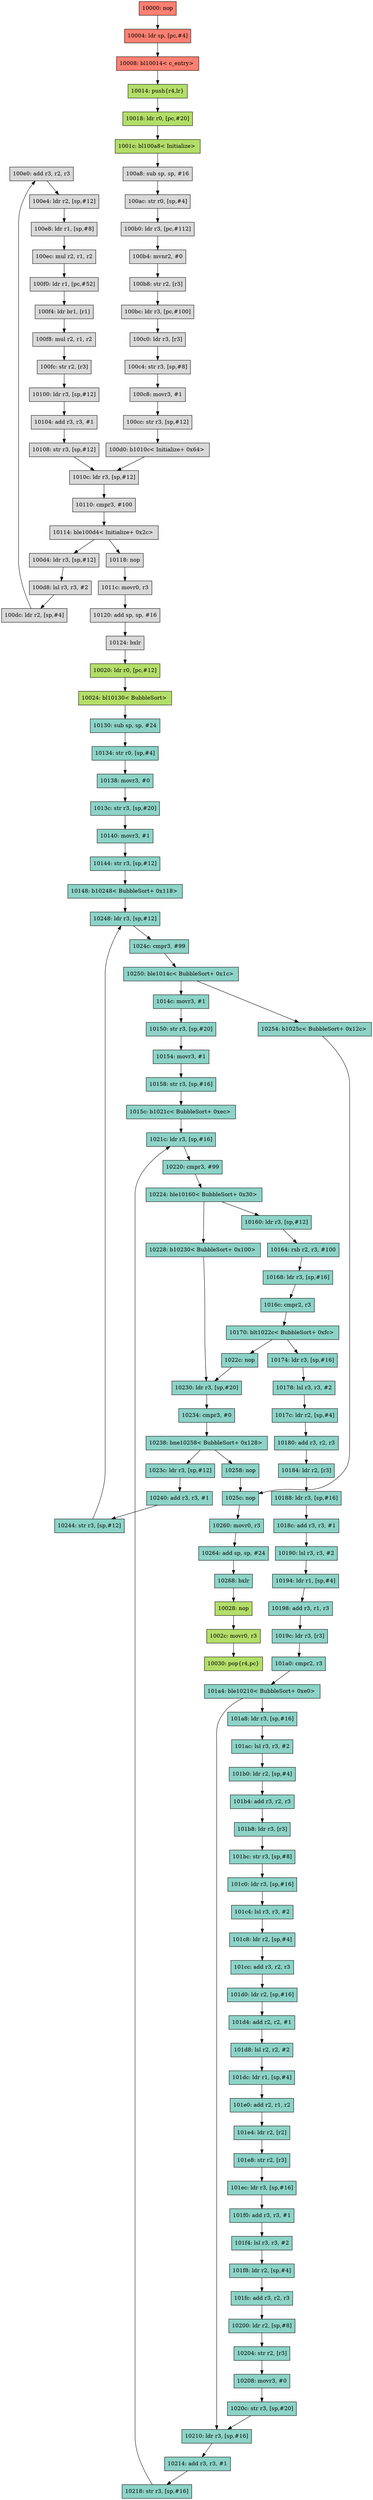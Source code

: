 digraph G {
  "100e0_75CE42" [style=filled shape=rectangle color=black fillcolor="/set312/9" label ="100e0: add r3, r2, r3"]
  "10180_73D48A" [style=filled shape=rectangle color=black fillcolor="/set312/1" label ="10180: add r3, r2, r3"]
  "10240_73D48A" [style=filled shape=rectangle color=black fillcolor="/set312/1" label ="10240: add r3, r3, #1"]
  "10130_73D48A" [style=filled shape=rectangle color=black fillcolor="/set312/1" label ="10130: sub sp, sp, #24"]
  "10000_542A03" [style=filled shape=rectangle color=black fillcolor="/set312/4" label ="10000: nop"]
  "10100_75CE42" [style=filled shape=rectangle color=black fillcolor="/set312/9" label ="10100: ldr r3, [sp,#12]"]
  "101ac_73D48A" [style=filled shape=rectangle color=black fillcolor="/set312/1" label ="101ac: lsl r3, r3, #2"]
  "101b0_73D48A" [style=filled shape=rectangle color=black fillcolor="/set312/1" label ="101b0: ldr r2, [sp,#4]"]
  "10138_73D48A" [style=filled shape=rectangle color=black fillcolor="/set312/1" label ="10138: movr3, #0"]
  "10104_75CE42" [style=filled shape=rectangle color=black fillcolor="/set312/9" label ="10104: add r3, r3, #1"]
  "10150_73D48A" [style=filled shape=rectangle color=black fillcolor="/set312/1" label ="10150: str r3, [sp,#20]"]
  "100d8_75CE42" [style=filled shape=rectangle color=black fillcolor="/set312/9" label ="100d8: lsl r3, r3, #2"]
  "101cc_73D48A" [style=filled shape=rectangle color=black fillcolor="/set312/1" label ="101cc: add r3, r2, r3"]
  "10268_73D48A" [style=filled shape=rectangle color=black fillcolor="/set312/1" label ="10268: bxlr"]
  "101fc_73D48A" [style=filled shape=rectangle color=black fillcolor="/set312/1" label ="101fc: add r3, r2, r3"]
  "1011c_75CE42" [style=filled shape=rectangle color=black fillcolor="/set312/9" label ="1011c: movr0, r3"]
  "10158_73D48A" [style=filled shape=rectangle color=black fillcolor="/set312/1" label ="10158: str r3, [sp,#16]"]
  "100bc_75CE42" [style=filled shape=rectangle color=black fillcolor="/set312/9" label ="100bc: ldr r3, [pc,#100]"]
  "1015c_73D48A" [style=filled shape=rectangle color=black fillcolor="/set312/1" label ="1015c: b1021c< BubbleSort+ 0xec> "]
  "10188_73D48A" [style=filled shape=rectangle color=black fillcolor="/set312/1" label ="10188: ldr r3, [sp,#16]"]
  "10030_C485C7" [style=filled shape=rectangle color=black fillcolor="/set312/7" label ="10030: pop{r4,pc}"]
  "101a0_73D48A" [style=filled shape=rectangle color=black fillcolor="/set312/1" label ="101a0: cmpr2, r3"]
  "1018c_73D48A" [style=filled shape=rectangle color=black fillcolor="/set312/1" label ="1018c: add r3, r3, #1"]
  "101dc_73D48A" [style=filled shape=rectangle color=black fillcolor="/set312/1" label ="101dc: ldr r1, [sp,#4]"]
  "10020_C485C7" [style=filled shape=rectangle color=black fillcolor="/set312/7" label ="10020: ldr r0, [pc,#12]"]
  "10178_73D48A" [style=filled shape=rectangle color=black fillcolor="/set312/1" label ="10178: lsl r3, r3, #2"]
  "10220_73D48A" [style=filled shape=rectangle color=black fillcolor="/set312/1" label ="10220: cmpr3, #99"]
  "100b4_75CE42" [style=filled shape=rectangle color=black fillcolor="/set312/9" label ="100b4: mvnr2, #0"]
  "101bc_73D48A" [style=filled shape=rectangle color=black fillcolor="/set312/1" label ="101bc: str r3, [sp,#8]"]
  "10140_73D48A" [style=filled shape=rectangle color=black fillcolor="/set312/1" label ="10140: movr3, #1"]
  "10004_542A03" [style=filled shape=rectangle color=black fillcolor="/set312/4" label ="10004: ldr sp, [pc,#4]"]
  "1002c_C485C7" [style=filled shape=rectangle color=black fillcolor="/set312/7" label ="1002c: movr0, r3"]
  "101e8_73D48A" [style=filled shape=rectangle color=black fillcolor="/set312/1" label ="101e8: str r2, [r3]"]
  "10244_73D48A" [style=filled shape=rectangle color=black fillcolor="/set312/1" label ="10244: str r3, [sp,#12]"]
  "10028_C485C7" [style=filled shape=rectangle color=black fillcolor="/set312/7" label ="10028: nop"]
  "100ac_75CE42" [style=filled shape=rectangle color=black fillcolor="/set312/9" label ="100ac: str r0, [sp,#4]"]
  "1014c_73D48A" [style=filled shape=rectangle color=black fillcolor="/set312/1" label ="1014c: movr3, #1"]
  "1020c_73D48A" [style=filled shape=rectangle color=black fillcolor="/set312/1" label ="1020c: str r3, [sp,#20]"]
  "100fc_75CE42" [style=filled shape=rectangle color=black fillcolor="/set312/9" label ="100fc: str r2, [r3]"]
  "1024c_73D48A" [style=filled shape=rectangle color=black fillcolor="/set312/1" label ="1024c: cmpr3, #99"]
  "10118_75CE42" [style=filled shape=rectangle color=black fillcolor="/set312/9" label ="10118: nop"]
  "100f0_75CE42" [style=filled shape=rectangle color=black fillcolor="/set312/9" label ="100f0: ldr r1, [pc,#52]"]
  "10210_73D48A" [style=filled shape=rectangle color=black fillcolor="/set312/1" label ="10210: ldr r3, [sp,#16]"]
  "100b8_75CE42" [style=filled shape=rectangle color=black fillcolor="/set312/9" label ="100b8: str r2, [r3]"]
  "100cc_75CE42" [style=filled shape=rectangle color=black fillcolor="/set312/9" label ="100cc: str r3, [sp,#12]"]
  "10170_73D48A" [style=filled shape=rectangle color=black fillcolor="/set312/1" label ="10170: blt1022c< BubbleSort+ 0xfc> "]
  "101a4_73D48A" [style=filled shape=rectangle color=black fillcolor="/set312/1" label ="101a4: ble10210< BubbleSort+ 0xe0> "]
  "1001c_C485C7" [style=filled shape=rectangle color=black fillcolor="/set312/7" label ="1001c: bl100a8< Initialize> "]
  "10218_73D48A" [style=filled shape=rectangle color=black fillcolor="/set312/1" label ="10218: str r3, [sp,#16]"]
  "10250_73D48A" [style=filled shape=rectangle color=black fillcolor="/set312/1" label ="10250: ble1014c< BubbleSort+ 0x1c> "]
  "101ec_73D48A" [style=filled shape=rectangle color=black fillcolor="/set312/1" label ="101ec: ldr r3, [sp,#16]"]
  "10164_73D48A" [style=filled shape=rectangle color=black fillcolor="/set312/1" label ="10164: rsb r2, r3, #100"]
  "10160_73D48A" [style=filled shape=rectangle color=black fillcolor="/set312/1" label ="10160: ldr r3, [sp,#12]"]
  "1021c_73D48A" [style=filled shape=rectangle color=black fillcolor="/set312/1" label ="1021c: ldr r3, [sp,#16]"]
  "10198_73D48A" [style=filled shape=rectangle color=black fillcolor="/set312/1" label ="10198: add r3, r1, r3"]
  "101d0_73D48A" [style=filled shape=rectangle color=black fillcolor="/set312/1" label ="101d0: ldr r2, [sp,#16]"]
  "10144_73D48A" [style=filled shape=rectangle color=black fillcolor="/set312/1" label ="10144: str r3, [sp,#12]"]
  "100a8_75CE42" [style=filled shape=rectangle color=black fillcolor="/set312/9" label ="100a8: sub sp, sp, #16"]
  "1019c_73D48A" [style=filled shape=rectangle color=black fillcolor="/set312/1" label ="1019c: ldr r3, [r3]"]
  "1022c_73D48A" [style=filled shape=rectangle color=black fillcolor="/set312/1" label ="1022c: nop"]
  "10260_73D48A" [style=filled shape=rectangle color=black fillcolor="/set312/1" label ="10260: movr0, r3"]
  "10258_73D48A" [style=filled shape=rectangle color=black fillcolor="/set312/1" label ="10258: nop"]
  "10248_73D48A" [style=filled shape=rectangle color=black fillcolor="/set312/1" label ="10248: ldr r3, [sp,#12]"]
  "1025c_73D48A" [style=filled shape=rectangle color=black fillcolor="/set312/1" label ="1025c: nop"]
  "10190_73D48A" [style=filled shape=rectangle color=black fillcolor="/set312/1" label ="10190: lsl r3, r3, #2"]
  "10238_73D48A" [style=filled shape=rectangle color=black fillcolor="/set312/1" label ="10238: bne10258< BubbleSort+ 0x128> "]
  "10018_C485C7" [style=filled shape=rectangle color=black fillcolor="/set312/7" label ="10018: ldr r0, [pc,#20]"]
  "101d4_73D48A" [style=filled shape=rectangle color=black fillcolor="/set312/1" label ="101d4: add r2, r2, #1"]
  "10108_75CE42" [style=filled shape=rectangle color=black fillcolor="/set312/9" label ="10108: str r3, [sp,#12]"]
  "100f4_75CE42" [style=filled shape=rectangle color=black fillcolor="/set312/9" label ="100f4: ldr br1, [r1]"]
  "1017c_73D48A" [style=filled shape=rectangle color=black fillcolor="/set312/1" label ="1017c: ldr r2, [sp,#4]"]
  "10230_73D48A" [style=filled shape=rectangle color=black fillcolor="/set312/1" label ="10230: ldr r3, [sp,#20]"]
  "100c8_75CE42" [style=filled shape=rectangle color=black fillcolor="/set312/9" label ="100c8: movr3, #1"]
  "1013c_73D48A" [style=filled shape=rectangle color=black fillcolor="/set312/1" label ="1013c: str r3, [sp,#20]"]
  "1023c_73D48A" [style=filled shape=rectangle color=black fillcolor="/set312/1" label ="1023c: ldr r3, [sp,#12]"]
  "10264_73D48A" [style=filled shape=rectangle color=black fillcolor="/set312/1" label ="10264: add sp, sp, #24"]
  "101c8_73D48A" [style=filled shape=rectangle color=black fillcolor="/set312/1" label ="101c8: ldr r2, [sp,#4]"]
  "10204_73D48A" [style=filled shape=rectangle color=black fillcolor="/set312/1" label ="10204: str r2, [r3]"]
  "101b8_73D48A" [style=filled shape=rectangle color=black fillcolor="/set312/1" label ="101b8: ldr r3, [r3]"]
  "101f8_73D48A" [style=filled shape=rectangle color=black fillcolor="/set312/1" label ="101f8: ldr r2, [sp,#4]"]
  "10008_542A03" [style=filled shape=rectangle color=black fillcolor="/set312/4" label ="10008: bl10014< c_entry> "]
  "1016c_73D48A" [style=filled shape=rectangle color=black fillcolor="/set312/1" label ="1016c: cmpr2, r3"]
  "100d0_75CE42" [style=filled shape=rectangle color=black fillcolor="/set312/9" label ="100d0: b1010c< Initialize+ 0x64> "]
  "10120_75CE42" [style=filled shape=rectangle color=black fillcolor="/set312/9" label ="10120: add sp, sp, #16"]
  "101c0_73D48A" [style=filled shape=rectangle color=black fillcolor="/set312/1" label ="101c0: ldr r3, [sp,#16]"]
  "100c4_75CE42" [style=filled shape=rectangle color=black fillcolor="/set312/9" label ="100c4: str r3, [sp,#8]"]
  "100b0_75CE42" [style=filled shape=rectangle color=black fillcolor="/set312/9" label ="100b0: ldr r3, [pc,#112]"]
  "10168_73D48A" [style=filled shape=rectangle color=black fillcolor="/set312/1" label ="10168: ldr r3, [sp,#16]"]
  "10200_73D48A" [style=filled shape=rectangle color=black fillcolor="/set312/1" label ="10200: ldr r2, [sp,#8]"]
  "10208_73D48A" [style=filled shape=rectangle color=black fillcolor="/set312/1" label ="10208: movr3, #0"]
  "1010c_75CE42" [style=filled shape=rectangle color=black fillcolor="/set312/9" label ="1010c: ldr r3, [sp,#12]"]
  "10224_73D48A" [style=filled shape=rectangle color=black fillcolor="/set312/1" label ="10224: ble10160< BubbleSort+ 0x30> "]
  "101f4_73D48A" [style=filled shape=rectangle color=black fillcolor="/set312/1" label ="101f4: lsl r3, r3, #2"]
  "10148_73D48A" [style=filled shape=rectangle color=black fillcolor="/set312/1" label ="10148: b10248< BubbleSort+ 0x118> "]
  "100ec_75CE42" [style=filled shape=rectangle color=black fillcolor="/set312/9" label ="100ec: mul r2, r1, r2"]
  "10024_C485C7" [style=filled shape=rectangle color=black fillcolor="/set312/7" label ="10024: bl10130< BubbleSort> "]
  "101f0_73D48A" [style=filled shape=rectangle color=black fillcolor="/set312/1" label ="101f0: add r3, r3, #1"]
  "10184_73D48A" [style=filled shape=rectangle color=black fillcolor="/set312/1" label ="10184: ldr r2, [r3]"]
  "100c0_75CE42" [style=filled shape=rectangle color=black fillcolor="/set312/9" label ="100c0: ldr r3, [r3]"]
  "100e8_75CE42" [style=filled shape=rectangle color=black fillcolor="/set312/9" label ="100e8: ldr r1, [sp,#8]"]
  "101a8_73D48A" [style=filled shape=rectangle color=black fillcolor="/set312/1" label ="101a8: ldr r3, [sp,#16]"]
  "100f8_75CE42" [style=filled shape=rectangle color=black fillcolor="/set312/9" label ="100f8: mul r2, r1, r2"]
  "10110_75CE42" [style=filled shape=rectangle color=black fillcolor="/set312/9" label ="10110: cmpr3, #100"]
  "10234_73D48A" [style=filled shape=rectangle color=black fillcolor="/set312/1" label ="10234: cmpr3, #0"]
  "101e4_73D48A" [style=filled shape=rectangle color=black fillcolor="/set312/1" label ="101e4: ldr r2, [r2]"]
  "10254_73D48A" [style=filled shape=rectangle color=black fillcolor="/set312/1" label ="10254: b1025c< BubbleSort+ 0x12c> "]
  "101b4_73D48A" [style=filled shape=rectangle color=black fillcolor="/set312/1" label ="101b4: add r3, r2, r3"]
  "100dc_75CE42" [style=filled shape=rectangle color=black fillcolor="/set312/9" label ="100dc: ldr r2, [sp,#4]"]
  "101c4_73D48A" [style=filled shape=rectangle color=black fillcolor="/set312/1" label ="101c4: lsl r3, r3, #2"]
  "101d8_73D48A" [style=filled shape=rectangle color=black fillcolor="/set312/1" label ="101d8: lsl r2, r2, #2"]
  "10124_75CE42" [style=filled shape=rectangle color=black fillcolor="/set312/9" label ="10124: bxlr"]
  "10114_75CE42" [style=filled shape=rectangle color=black fillcolor="/set312/9" label ="10114: ble100d4< Initialize+ 0x2c> "]
  "10194_73D48A" [style=filled shape=rectangle color=black fillcolor="/set312/1" label ="10194: ldr r1, [sp,#4]"]
  "10014_C485C7" [style=filled shape=rectangle color=black fillcolor="/set312/7" label ="10014: push{r4,lr}"]
  "10134_73D48A" [style=filled shape=rectangle color=black fillcolor="/set312/1" label ="10134: str r0, [sp,#4]"]
  "100e4_75CE42" [style=filled shape=rectangle color=black fillcolor="/set312/9" label ="100e4: ldr r2, [sp,#12]"]
  "10154_73D48A" [style=filled shape=rectangle color=black fillcolor="/set312/1" label ="10154: movr3, #1"]
  "10228_73D48A" [style=filled shape=rectangle color=black fillcolor="/set312/1" label ="10228: b10230< BubbleSort+ 0x100> "]
  "101e0_73D48A" [style=filled shape=rectangle color=black fillcolor="/set312/1" label ="101e0: add r2, r1, r2"]
  "10214_73D48A" [style=filled shape=rectangle color=black fillcolor="/set312/1" label ="10214: add r3, r3, #1"]
  "100d4_75CE42" [style=filled shape=rectangle color=black fillcolor="/set312/9" label ="100d4: ldr r3, [sp,#12]"]
  "10174_73D48A" [style=filled shape=rectangle color=black fillcolor="/set312/1" label ="10174: ldr r3, [sp,#16]"]
  "10224_73D48A" -> "10228_73D48A"
  "100b0_75CE42" -> "100b4_75CE42"
  "10180_73D48A" -> "10184_73D48A"
  "10218_73D48A" -> "1021c_73D48A"
  "101c4_73D48A" -> "101c8_73D48A"
  "101d8_73D48A" -> "101dc_73D48A"
  "1024c_73D48A" -> "10250_73D48A"
  "1022c_73D48A" -> "10230_73D48A"
  "10138_73D48A" -> "1013c_73D48A"
  "10178_73D48A" -> "1017c_73D48A"
  "10140_73D48A" -> "10144_73D48A"
  "100c8_75CE42" -> "100cc_75CE42"
  "101b0_73D48A" -> "101b4_73D48A"
  "10240_73D48A" -> "10244_73D48A"
  "101e8_73D48A" -> "101ec_73D48A"
  "10110_75CE42" -> "10114_75CE42"
  "10118_75CE42" -> "1011c_75CE42"
  "101d0_73D48A" -> "101d4_73D48A"
  "10228_73D48A" -> "10230_73D48A"
  "10114_75CE42" -> "10118_75CE42"
  "10170_73D48A" -> "10174_73D48A"
  "100b8_75CE42" -> "100bc_75CE42"
  "10014_C485C7" -> "10018_C485C7"
  "10268_73D48A" -> "10028_C485C7"
  "101f8_73D48A" -> "101fc_73D48A"
  "101ec_73D48A" -> "101f0_73D48A"
  "10154_73D48A" -> "10158_73D48A"
  "10008_542A03" -> "10014_C485C7"
  "101d4_73D48A" -> "101d8_73D48A"
  "10104_75CE42" -> "10108_75CE42"
  "100e0_75CE42" -> "100e4_75CE42"
  "10000_542A03" -> "10004_542A03"
  "10214_73D48A" -> "10218_73D48A"
  "100ac_75CE42" -> "100b0_75CE42"
  "101c8_73D48A" -> "101cc_73D48A"
  "101c0_73D48A" -> "101c4_73D48A"
  "1019c_73D48A" -> "101a0_73D48A"
  "10158_73D48A" -> "1015c_73D48A"
  "10188_73D48A" -> "1018c_73D48A"
  "10020_C485C7" -> "10024_C485C7"
  "101dc_73D48A" -> "101e0_73D48A"
  "10024_C485C7" -> "10130_73D48A"
  "10260_73D48A" -> "10264_73D48A"
  "100ec_75CE42" -> "100f0_75CE42"
  "10114_75CE42" -> "100d4_75CE42"
  "10100_75CE42" -> "10104_75CE42"
  "1020c_73D48A" -> "10210_73D48A"
  "100c0_75CE42" -> "100c4_75CE42"
  "101f0_73D48A" -> "101f4_73D48A"
  "100f0_75CE42" -> "100f4_75CE42"
  "10160_73D48A" -> "10164_73D48A"
  "1010c_75CE42" -> "10110_75CE42"
  "10164_73D48A" -> "10168_73D48A"
  "10150_73D48A" -> "10154_73D48A"
  "10184_73D48A" -> "10188_73D48A"
  "10194_73D48A" -> "10198_73D48A"
  "1015c_73D48A" -> "1021c_73D48A"
  "1023c_73D48A" -> "10240_73D48A"
  "1018c_73D48A" -> "10190_73D48A"
  "10208_73D48A" -> "1020c_73D48A"
  "100fc_75CE42" -> "10100_75CE42"
  "1011c_75CE42" -> "10120_75CE42"
  "10244_73D48A" -> "10248_73D48A"
  "101a8_73D48A" -> "101ac_73D48A"
  "10144_73D48A" -> "10148_73D48A"
  "10198_73D48A" -> "1019c_73D48A"
  "10254_73D48A" -> "1025c_73D48A"
  "10250_73D48A" -> "10254_73D48A"
  "10028_C485C7" -> "1002c_C485C7"
  "101e4_73D48A" -> "101e8_73D48A"
  "10220_73D48A" -> "10224_73D48A"
  "101b4_73D48A" -> "101b8_73D48A"
  "10238_73D48A" -> "10258_73D48A"
  "10224_73D48A" -> "10160_73D48A"
  "10264_73D48A" -> "10268_73D48A"
  "10134_73D48A" -> "10138_73D48A"
  "10124_75CE42" -> "10020_C485C7"
  "101ac_73D48A" -> "101b0_73D48A"
  "1002c_C485C7" -> "10030_C485C7"
  "1016c_73D48A" -> "10170_73D48A"
  "100e4_75CE42" -> "100e8_75CE42"
  "100dc_75CE42" -> "100e0_75CE42"
  "10148_73D48A" -> "10248_73D48A"
  "10130_73D48A" -> "10134_73D48A"
  "10174_73D48A" -> "10178_73D48A"
  "100cc_75CE42" -> "100d0_75CE42"
  "10168_73D48A" -> "1016c_73D48A"
  "10170_73D48A" -> "1022c_73D48A"
  "10234_73D48A" -> "10238_73D48A"
  "10018_C485C7" -> "1001c_C485C7"
  "1014c_73D48A" -> "10150_73D48A"
  "10200_73D48A" -> "10204_73D48A"
  "100c4_75CE42" -> "100c8_75CE42"
  "100b4_75CE42" -> "100b8_75CE42"
  "101f4_73D48A" -> "101f8_73D48A"
  "100d0_75CE42" -> "1010c_75CE42"
  "101e0_73D48A" -> "101e4_73D48A"
  "10238_73D48A" -> "1023c_73D48A"
  "10248_73D48A" -> "1024c_73D48A"
  "1025c_73D48A" -> "10260_73D48A"
  "100f8_75CE42" -> "100fc_75CE42"
  "10258_73D48A" -> "1025c_73D48A"
  "101a4_73D48A" -> "10210_73D48A"
  "101cc_73D48A" -> "101d0_73D48A"
  "10204_73D48A" -> "10208_73D48A"
  "10004_542A03" -> "10008_542A03"
  "1013c_73D48A" -> "10140_73D48A"
  "10120_75CE42" -> "10124_75CE42"
  "101a4_73D48A" -> "101a8_73D48A"
  "100d4_75CE42" -> "100d8_75CE42"
  "10230_73D48A" -> "10234_73D48A"
  "100a8_75CE42" -> "100ac_75CE42"
  "1001c_C485C7" -> "100a8_75CE42"
  "101bc_73D48A" -> "101c0_73D48A"
  "1017c_73D48A" -> "10180_73D48A"
  "100d8_75CE42" -> "100dc_75CE42"
  "101fc_73D48A" -> "10200_73D48A"
  "10108_75CE42" -> "1010c_75CE42"
  "100e8_75CE42" -> "100ec_75CE42"
  "10210_73D48A" -> "10214_73D48A"
  "101b8_73D48A" -> "101bc_73D48A"
  "1021c_73D48A" -> "10220_73D48A"
  "100bc_75CE42" -> "100c0_75CE42"
  "100f4_75CE42" -> "100f8_75CE42"
  "10190_73D48A" -> "10194_73D48A"
  "10250_73D48A" -> "1014c_73D48A"
  "101a0_73D48A" -> "101a4_73D48A"
}